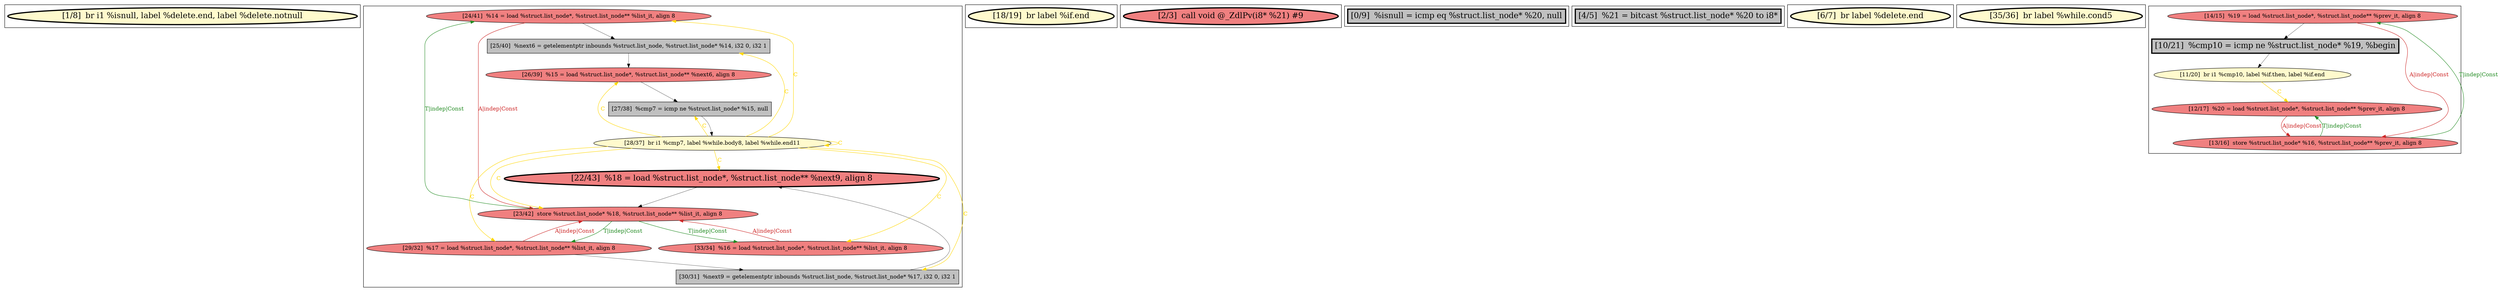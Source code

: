
digraph G {





subgraph cluster8 {


node571 [penwidth=3.0,fontsize=20,fillcolor=lemonchiffon,label="[1/8]  br i1 %isnull, label %delete.end, label %delete.notnull",shape=ellipse,style=filled ]



}

subgraph cluster7 {


node569 [fillcolor=lightcoral,label="[24/41]  %14 = load %struct.list_node*, %struct.list_node** %list_it, align 8",shape=ellipse,style=filled ]
node567 [fillcolor=lightcoral,label="[29/32]  %17 = load %struct.list_node*, %struct.list_node** %list_it, align 8",shape=ellipse,style=filled ]
node570 [fillcolor=lemonchiffon,label="[28/37]  br i1 %cmp7, label %while.body8, label %while.end11",shape=ellipse,style=filled ]
node562 [fillcolor=grey,label="[25/40]  %next6 = getelementptr inbounds %struct.list_node, %struct.list_node* %14, i32 0, i32 1",shape=rectangle,style=filled ]
node568 [fillcolor=lightcoral,label="[23/42]  store %struct.list_node* %18, %struct.list_node** %list_it, align 8",shape=ellipse,style=filled ]
node563 [fillcolor=lightcoral,label="[26/39]  %15 = load %struct.list_node*, %struct.list_node** %next6, align 8",shape=ellipse,style=filled ]
node564 [fillcolor=grey,label="[27/38]  %cmp7 = icmp ne %struct.list_node* %15, null",shape=rectangle,style=filled ]
node565 [fillcolor=grey,label="[30/31]  %next9 = getelementptr inbounds %struct.list_node, %struct.list_node* %17, i32 0, i32 1",shape=rectangle,style=filled ]
node561 [fillcolor=lightcoral,label="[33/34]  %16 = load %struct.list_node*, %struct.list_node** %list_it, align 8",shape=ellipse,style=filled ]
node566 [penwidth=3.0,fontsize=20,fillcolor=lightcoral,label="[22/43]  %18 = load %struct.list_node*, %struct.list_node** %next9, align 8",shape=ellipse,style=filled ]

node569->node568 [style=solid,color=firebrick3,label="A|indep|Const",penwidth=1.0,fontcolor=firebrick3 ]
node568->node569 [style=solid,color=forestgreen,label="T|indep|Const",penwidth=1.0,fontcolor=forestgreen ]
node569->node562 [style=solid,color=black,label="",penwidth=0.5,fontcolor=black ]
node567->node565 [style=solid,color=black,label="",penwidth=0.5,fontcolor=black ]
node570->node563 [style=solid,color=gold,label="C",penwidth=1.0,fontcolor=gold ]
node570->node562 [style=solid,color=gold,label="C",penwidth=1.0,fontcolor=gold ]
node570->node565 [style=solid,color=gold,label="C",penwidth=1.0,fontcolor=gold ]
node570->node566 [style=solid,color=gold,label="C",penwidth=1.0,fontcolor=gold ]
node567->node568 [style=solid,color=firebrick3,label="A|indep|Const",penwidth=1.0,fontcolor=firebrick3 ]
node566->node568 [style=solid,color=black,label="",penwidth=0.5,fontcolor=black ]
node570->node569 [style=solid,color=gold,label="C",penwidth=1.0,fontcolor=gold ]
node570->node564 [style=solid,color=gold,label="C",penwidth=1.0,fontcolor=gold ]
node570->node561 [style=solid,color=gold,label="C",penwidth=1.0,fontcolor=gold ]
node565->node566 [style=solid,color=black,label="",penwidth=0.5,fontcolor=black ]
node570->node568 [style=solid,color=gold,label="C",penwidth=1.0,fontcolor=gold ]
node564->node570 [style=solid,color=black,label="",penwidth=0.5,fontcolor=black ]
node570->node567 [style=solid,color=gold,label="C",penwidth=1.0,fontcolor=gold ]
node561->node568 [style=solid,color=firebrick3,label="A|indep|Const",penwidth=1.0,fontcolor=firebrick3 ]
node568->node567 [style=solid,color=forestgreen,label="T|indep|Const",penwidth=1.0,fontcolor=forestgreen ]
node568->node561 [style=solid,color=forestgreen,label="T|indep|Const",penwidth=1.0,fontcolor=forestgreen ]
node570->node570 [style=solid,color=gold,label="C",penwidth=1.0,fontcolor=gold ]
node562->node563 [style=solid,color=black,label="",penwidth=0.5,fontcolor=black ]
node563->node564 [style=solid,color=black,label="",penwidth=0.5,fontcolor=black ]


}

subgraph cluster6 {


node560 [penwidth=3.0,fontsize=20,fillcolor=lemonchiffon,label="[18/19]  br label %if.end",shape=ellipse,style=filled ]



}

subgraph cluster0 {


node550 [penwidth=3.0,fontsize=20,fillcolor=lightcoral,label="[2/3]  call void @_ZdlPv(i8* %21) #9",shape=ellipse,style=filled ]



}

subgraph cluster5 {


node559 [penwidth=3.0,fontsize=20,fillcolor=grey,label="[0/9]  %isnull = icmp eq %struct.list_node* %20, null",shape=rectangle,style=filled ]



}

subgraph cluster1 {


node551 [penwidth=3.0,fontsize=20,fillcolor=grey,label="[4/5]  %21 = bitcast %struct.list_node* %20 to i8*",shape=rectangle,style=filled ]



}

subgraph cluster2 {


node552 [penwidth=3.0,fontsize=20,fillcolor=lemonchiffon,label="[6/7]  br label %delete.end",shape=ellipse,style=filled ]



}

subgraph cluster3 {


node553 [penwidth=3.0,fontsize=20,fillcolor=lemonchiffon,label="[35/36]  br label %while.cond5",shape=ellipse,style=filled ]



}

subgraph cluster4 {


node558 [fillcolor=lightcoral,label="[14/15]  %19 = load %struct.list_node*, %struct.list_node** %prev_it, align 8",shape=ellipse,style=filled ]
node556 [penwidth=3.0,fontsize=20,fillcolor=grey,label="[10/21]  %cmp10 = icmp ne %struct.list_node* %19, %begin",shape=rectangle,style=filled ]
node554 [fillcolor=lightcoral,label="[12/17]  %20 = load %struct.list_node*, %struct.list_node** %prev_it, align 8",shape=ellipse,style=filled ]
node557 [fillcolor=lemonchiffon,label="[11/20]  br i1 %cmp10, label %if.then, label %if.end",shape=ellipse,style=filled ]
node555 [fillcolor=lightcoral,label="[13/16]  store %struct.list_node* %16, %struct.list_node** %prev_it, align 8",shape=ellipse,style=filled ]

node555->node558 [style=solid,color=forestgreen,label="T|indep|Const",penwidth=1.0,fontcolor=forestgreen ]
node558->node556 [style=solid,color=black,label="",penwidth=0.5,fontcolor=black ]
node557->node554 [style=solid,color=gold,label="C",penwidth=1.0,fontcolor=gold ]
node554->node555 [style=solid,color=firebrick3,label="A|indep|Const",penwidth=1.0,fontcolor=firebrick3 ]
node558->node555 [style=solid,color=firebrick3,label="A|indep|Const",penwidth=1.0,fontcolor=firebrick3 ]
node556->node557 [style=solid,color=black,label="",penwidth=0.5,fontcolor=black ]
node555->node554 [style=solid,color=forestgreen,label="T|indep|Const",penwidth=1.0,fontcolor=forestgreen ]


}

}
